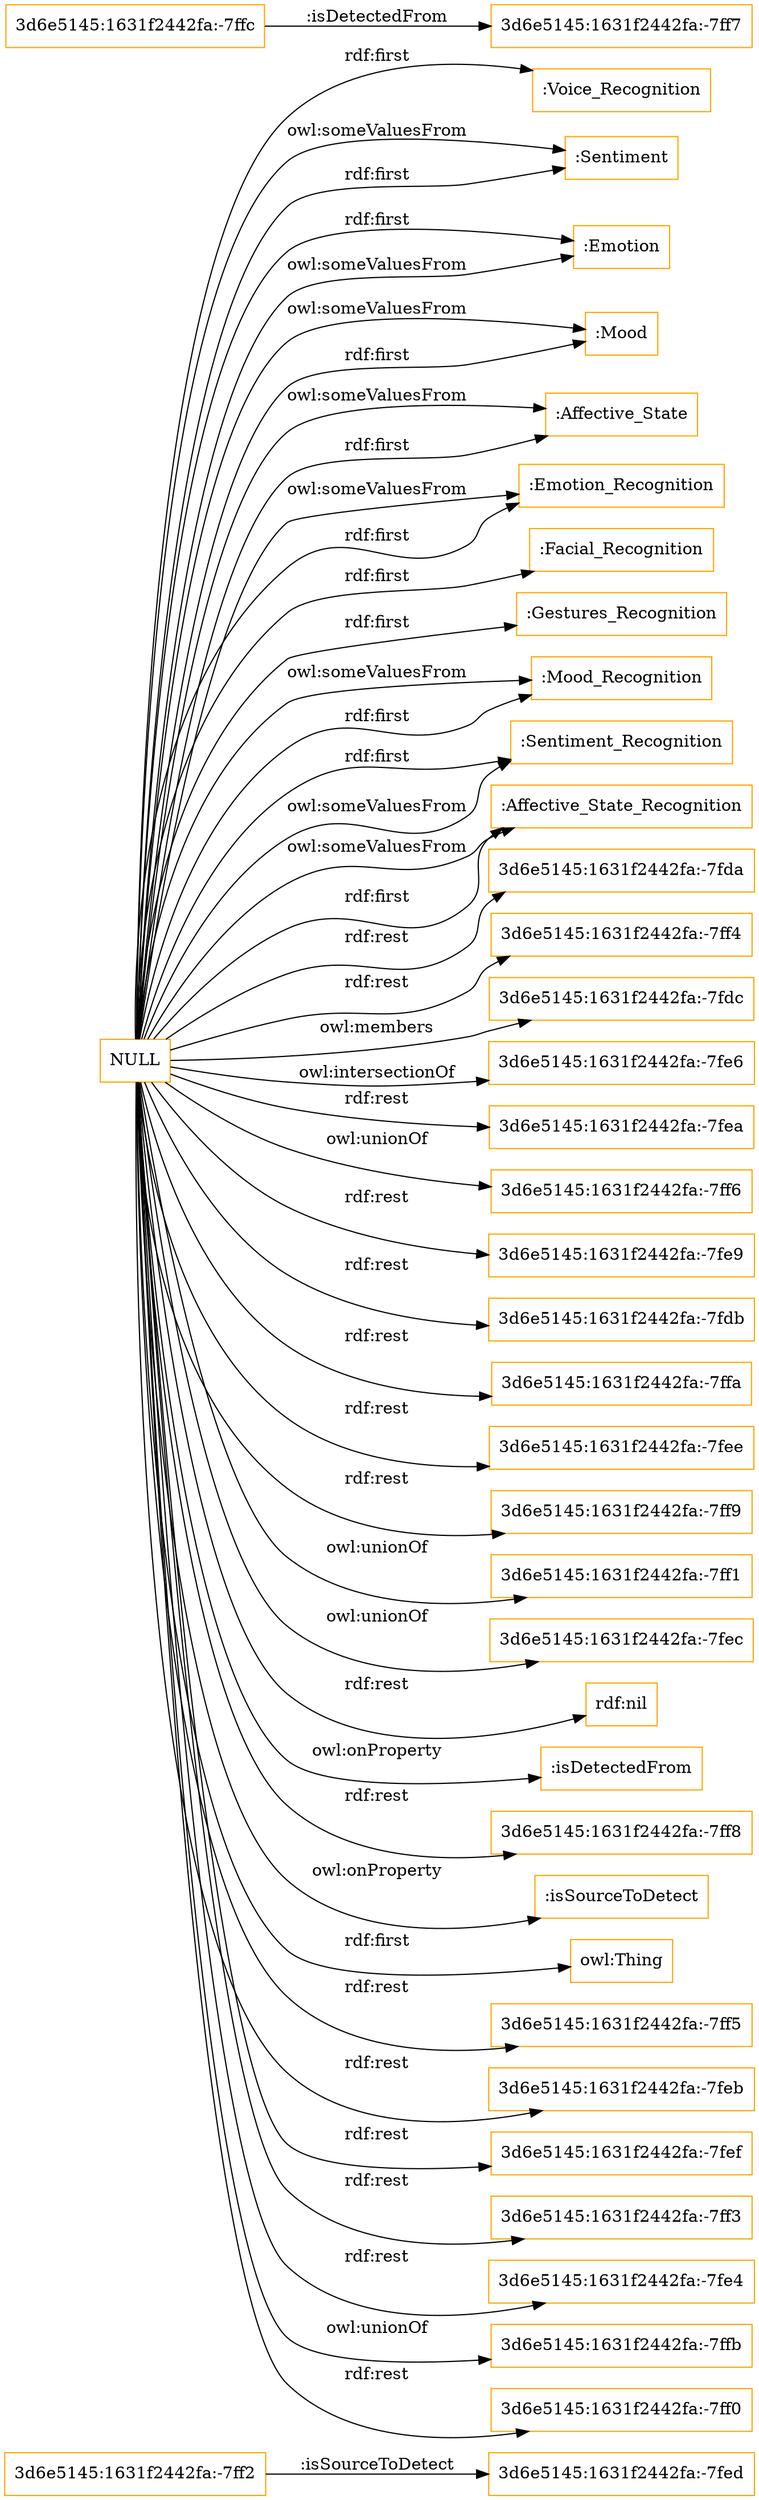 digraph ar2dtool_diagram { 
rankdir=LR;
size="1501"
node [shape = rectangle, color="orange"]; "3d6e5145:1631f2442fa:-7ff2" ":Voice_Recognition" ":Sentiment" ":Emotion" ":Mood" "3d6e5145:1631f2442fa:-7ff7" ":Affective_State" ":Emotion_Recognition" ":Facial_Recognition" ":Gestures_Recognition" ":Mood_Recognition" ":Sentiment_Recognition" "3d6e5145:1631f2442fa:-7ffc" ":Affective_State_Recognition" "3d6e5145:1631f2442fa:-7fed" ; /*classes style*/
	"NULL" -> "3d6e5145:1631f2442fa:-7fda" [ label = "rdf:rest" ];
	"NULL" -> "3d6e5145:1631f2442fa:-7ff4" [ label = "rdf:rest" ];
	"NULL" -> ":Sentiment_Recognition" [ label = "rdf:first" ];
	"NULL" -> "3d6e5145:1631f2442fa:-7fdc" [ label = "owl:members" ];
	"NULL" -> "3d6e5145:1631f2442fa:-7fe6" [ label = "owl:intersectionOf" ];
	"NULL" -> "3d6e5145:1631f2442fa:-7fea" [ label = "rdf:rest" ];
	"NULL" -> "3d6e5145:1631f2442fa:-7ff6" [ label = "owl:unionOf" ];
	"NULL" -> ":Voice_Recognition" [ label = "rdf:first" ];
	"NULL" -> ":Mood_Recognition" [ label = "owl:someValuesFrom" ];
	"NULL" -> "3d6e5145:1631f2442fa:-7fe9" [ label = "rdf:rest" ];
	"NULL" -> "3d6e5145:1631f2442fa:-7fdb" [ label = "rdf:rest" ];
	"NULL" -> "3d6e5145:1631f2442fa:-7ffa" [ label = "rdf:rest" ];
	"NULL" -> "3d6e5145:1631f2442fa:-7fee" [ label = "rdf:rest" ];
	"NULL" -> ":Emotion_Recognition" [ label = "owl:someValuesFrom" ];
	"NULL" -> "3d6e5145:1631f2442fa:-7ff9" [ label = "rdf:rest" ];
	"NULL" -> ":Emotion_Recognition" [ label = "rdf:first" ];
	"NULL" -> ":Facial_Recognition" [ label = "rdf:first" ];
	"NULL" -> "3d6e5145:1631f2442fa:-7ff1" [ label = "owl:unionOf" ];
	"NULL" -> "3d6e5145:1631f2442fa:-7fec" [ label = "owl:unionOf" ];
	"NULL" -> "rdf:nil" [ label = "rdf:rest" ];
	"NULL" -> ":isDetectedFrom" [ label = "owl:onProperty" ];
	"NULL" -> ":Mood" [ label = "owl:someValuesFrom" ];
	"NULL" -> ":Emotion" [ label = "rdf:first" ];
	"NULL" -> ":Sentiment" [ label = "owl:someValuesFrom" ];
	"NULL" -> "3d6e5145:1631f2442fa:-7ff8" [ label = "rdf:rest" ];
	"NULL" -> ":isSourceToDetect" [ label = "owl:onProperty" ];
	"NULL" -> "owl:Thing" [ label = "rdf:first" ];
	"NULL" -> "3d6e5145:1631f2442fa:-7ff5" [ label = "rdf:rest" ];
	"NULL" -> ":Emotion" [ label = "owl:someValuesFrom" ];
	"NULL" -> ":Affective_State_Recognition" [ label = "owl:someValuesFrom" ];
	"NULL" -> ":Affective_State" [ label = "owl:someValuesFrom" ];
	"NULL" -> ":Mood_Recognition" [ label = "rdf:first" ];
	"NULL" -> "3d6e5145:1631f2442fa:-7feb" [ label = "rdf:rest" ];
	"NULL" -> ":Gestures_Recognition" [ label = "rdf:first" ];
	"NULL" -> ":Sentiment_Recognition" [ label = "owl:someValuesFrom" ];
	"NULL" -> ":Mood" [ label = "rdf:first" ];
	"NULL" -> ":Affective_State_Recognition" [ label = "rdf:first" ];
	"NULL" -> ":Affective_State" [ label = "rdf:first" ];
	"NULL" -> "3d6e5145:1631f2442fa:-7fef" [ label = "rdf:rest" ];
	"NULL" -> "3d6e5145:1631f2442fa:-7ff3" [ label = "rdf:rest" ];
	"NULL" -> ":Sentiment" [ label = "rdf:first" ];
	"NULL" -> "3d6e5145:1631f2442fa:-7fe4" [ label = "rdf:rest" ];
	"NULL" -> "3d6e5145:1631f2442fa:-7ffb" [ label = "owl:unionOf" ];
	"NULL" -> "3d6e5145:1631f2442fa:-7ff0" [ label = "rdf:rest" ];
	"3d6e5145:1631f2442fa:-7ffc" -> "3d6e5145:1631f2442fa:-7ff7" [ label = ":isDetectedFrom" ];
	"3d6e5145:1631f2442fa:-7ff2" -> "3d6e5145:1631f2442fa:-7fed" [ label = ":isSourceToDetect" ];

}
